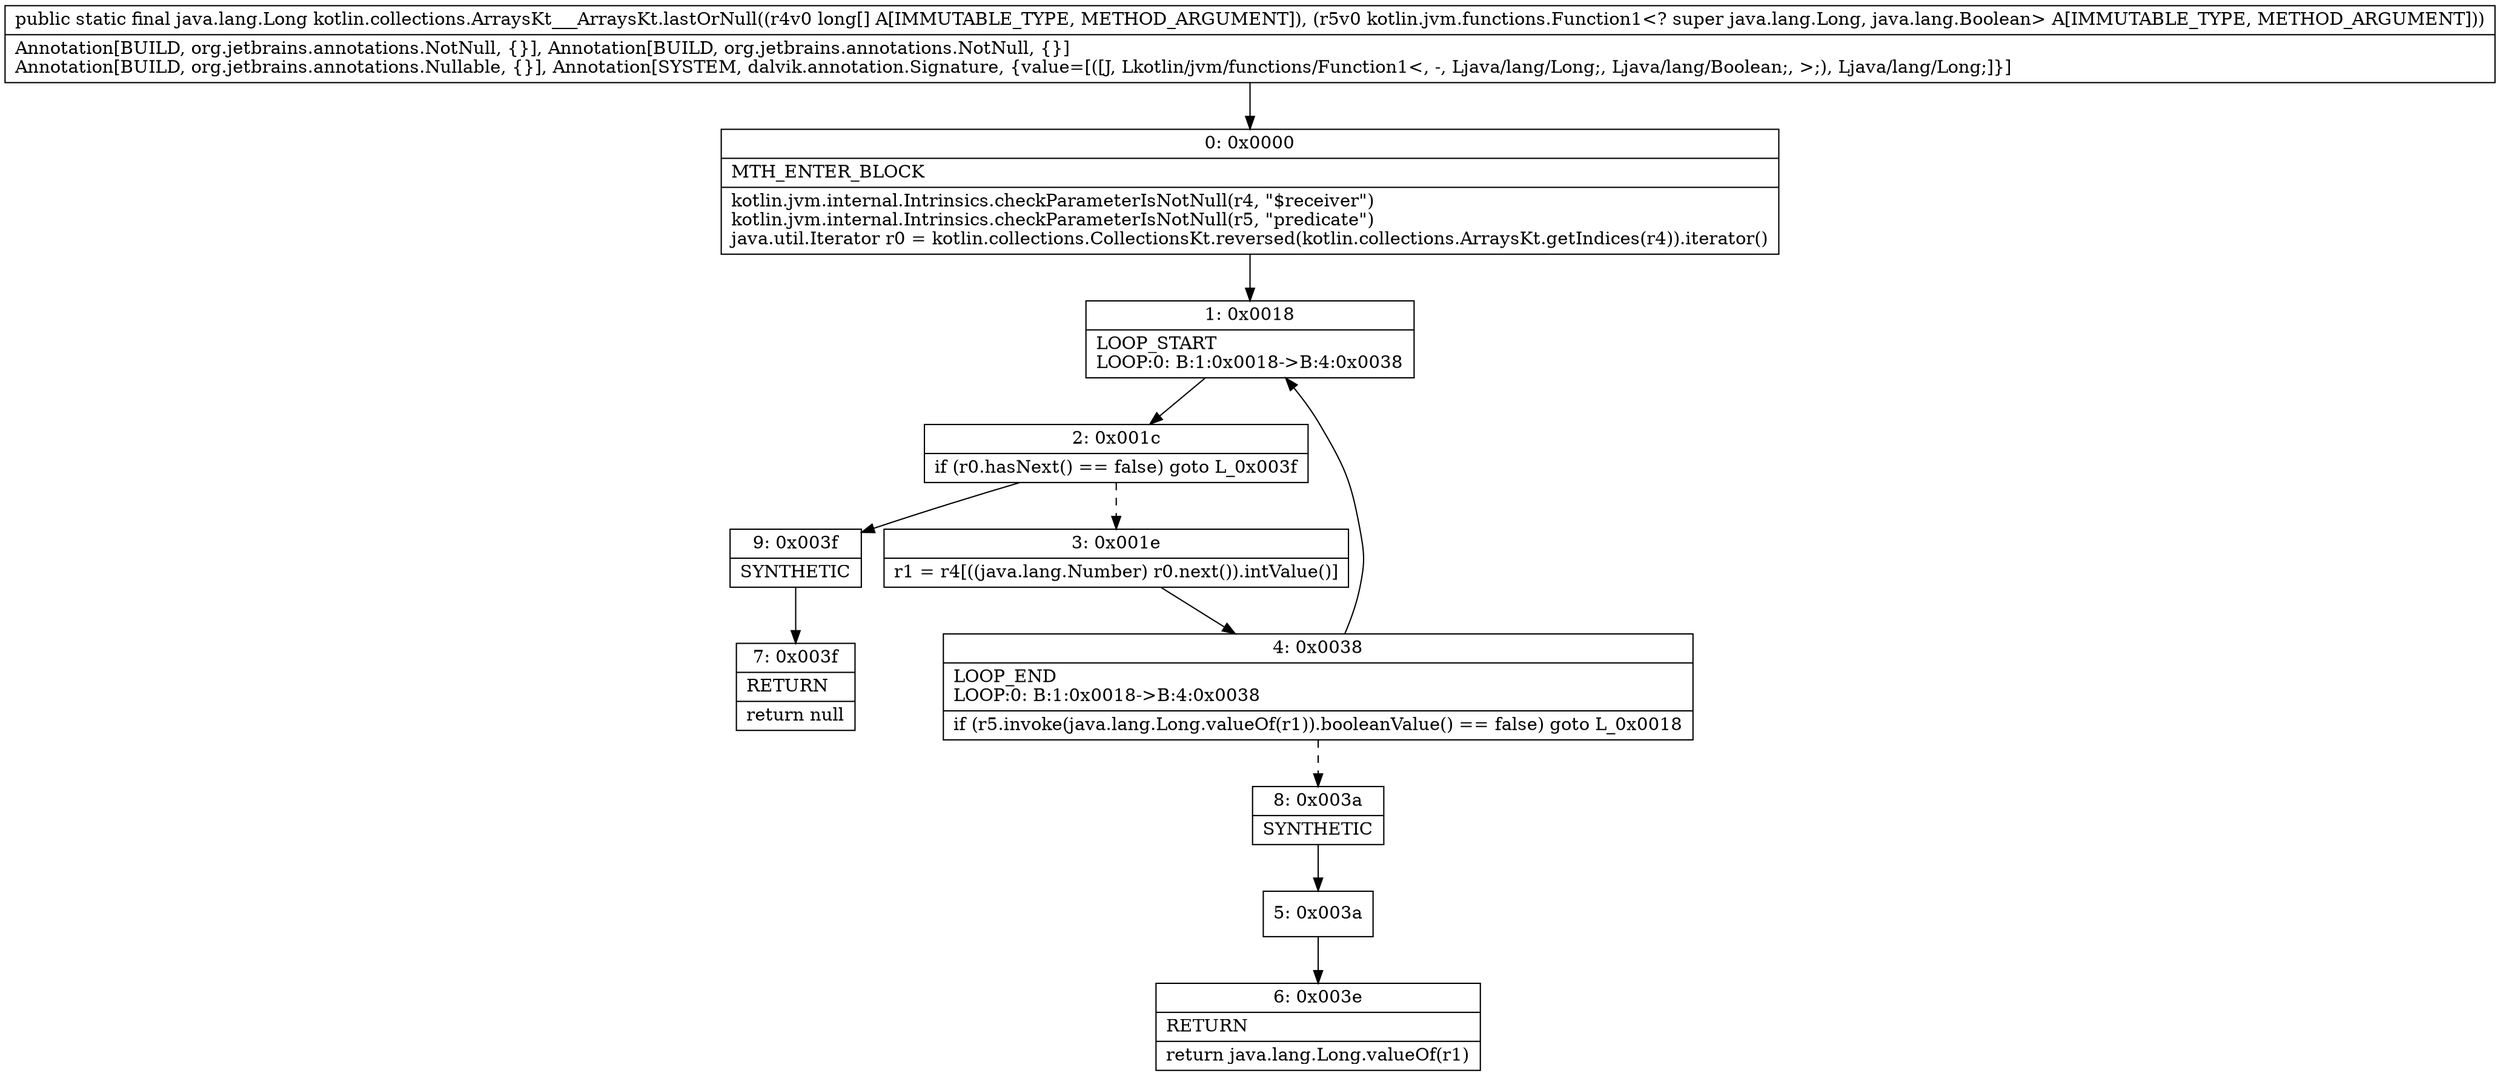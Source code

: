 digraph "CFG forkotlin.collections.ArraysKt___ArraysKt.lastOrNull([JLkotlin\/jvm\/functions\/Function1;)Ljava\/lang\/Long;" {
Node_0 [shape=record,label="{0\:\ 0x0000|MTH_ENTER_BLOCK\l|kotlin.jvm.internal.Intrinsics.checkParameterIsNotNull(r4, \"$receiver\")\lkotlin.jvm.internal.Intrinsics.checkParameterIsNotNull(r5, \"predicate\")\ljava.util.Iterator r0 = kotlin.collections.CollectionsKt.reversed(kotlin.collections.ArraysKt.getIndices(r4)).iterator()\l}"];
Node_1 [shape=record,label="{1\:\ 0x0018|LOOP_START\lLOOP:0: B:1:0x0018\-\>B:4:0x0038\l}"];
Node_2 [shape=record,label="{2\:\ 0x001c|if (r0.hasNext() == false) goto L_0x003f\l}"];
Node_3 [shape=record,label="{3\:\ 0x001e|r1 = r4[((java.lang.Number) r0.next()).intValue()]\l}"];
Node_4 [shape=record,label="{4\:\ 0x0038|LOOP_END\lLOOP:0: B:1:0x0018\-\>B:4:0x0038\l|if (r5.invoke(java.lang.Long.valueOf(r1)).booleanValue() == false) goto L_0x0018\l}"];
Node_5 [shape=record,label="{5\:\ 0x003a}"];
Node_6 [shape=record,label="{6\:\ 0x003e|RETURN\l|return java.lang.Long.valueOf(r1)\l}"];
Node_7 [shape=record,label="{7\:\ 0x003f|RETURN\l|return null\l}"];
Node_8 [shape=record,label="{8\:\ 0x003a|SYNTHETIC\l}"];
Node_9 [shape=record,label="{9\:\ 0x003f|SYNTHETIC\l}"];
MethodNode[shape=record,label="{public static final java.lang.Long kotlin.collections.ArraysKt___ArraysKt.lastOrNull((r4v0 long[] A[IMMUTABLE_TYPE, METHOD_ARGUMENT]), (r5v0 kotlin.jvm.functions.Function1\<? super java.lang.Long, java.lang.Boolean\> A[IMMUTABLE_TYPE, METHOD_ARGUMENT]))  | Annotation[BUILD, org.jetbrains.annotations.NotNull, \{\}], Annotation[BUILD, org.jetbrains.annotations.NotNull, \{\}]\lAnnotation[BUILD, org.jetbrains.annotations.Nullable, \{\}], Annotation[SYSTEM, dalvik.annotation.Signature, \{value=[([J, Lkotlin\/jvm\/functions\/Function1\<, \-, Ljava\/lang\/Long;, Ljava\/lang\/Boolean;, \>;), Ljava\/lang\/Long;]\}]\l}"];
MethodNode -> Node_0;
Node_0 -> Node_1;
Node_1 -> Node_2;
Node_2 -> Node_3[style=dashed];
Node_2 -> Node_9;
Node_3 -> Node_4;
Node_4 -> Node_1;
Node_4 -> Node_8[style=dashed];
Node_5 -> Node_6;
Node_8 -> Node_5;
Node_9 -> Node_7;
}

